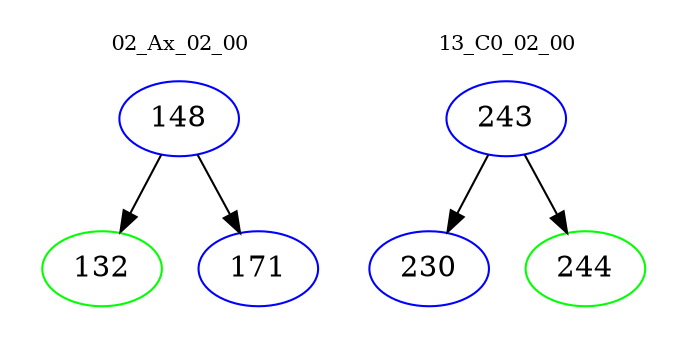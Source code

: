 digraph{
subgraph cluster_0 {
color = white
label = "02_Ax_02_00";
fontsize=10;
T0_148 [label="148", color="blue"]
T0_148 -> T0_132 [color="black"]
T0_132 [label="132", color="green"]
T0_148 -> T0_171 [color="black"]
T0_171 [label="171", color="blue"]
}
subgraph cluster_1 {
color = white
label = "13_C0_02_00";
fontsize=10;
T1_243 [label="243", color="blue"]
T1_243 -> T1_230 [color="black"]
T1_230 [label="230", color="blue"]
T1_243 -> T1_244 [color="black"]
T1_244 [label="244", color="green"]
}
}
